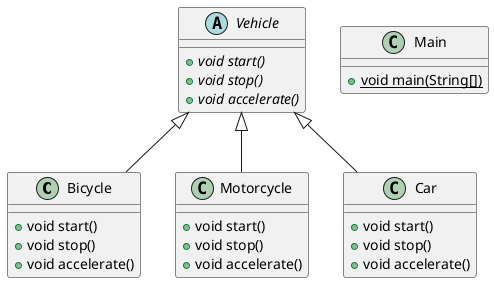 @startuml
class Bicycle {
+ void start()
+ void stop()
+ void accelerate()
}

class Main {
+ {static} void main(String[])
}

class Motorcycle {
+ void start()
+ void stop()
+ void accelerate()
}

class Car {
+ void start()
+ void stop()
+ void accelerate()
}

abstract class Vehicle {
+ {abstract}void start()
+ {abstract}void stop()
+ {abstract}void accelerate()
}



Vehicle <|-- Bicycle
Vehicle <|-- Motorcycle
Vehicle <|-- Car
@enduml